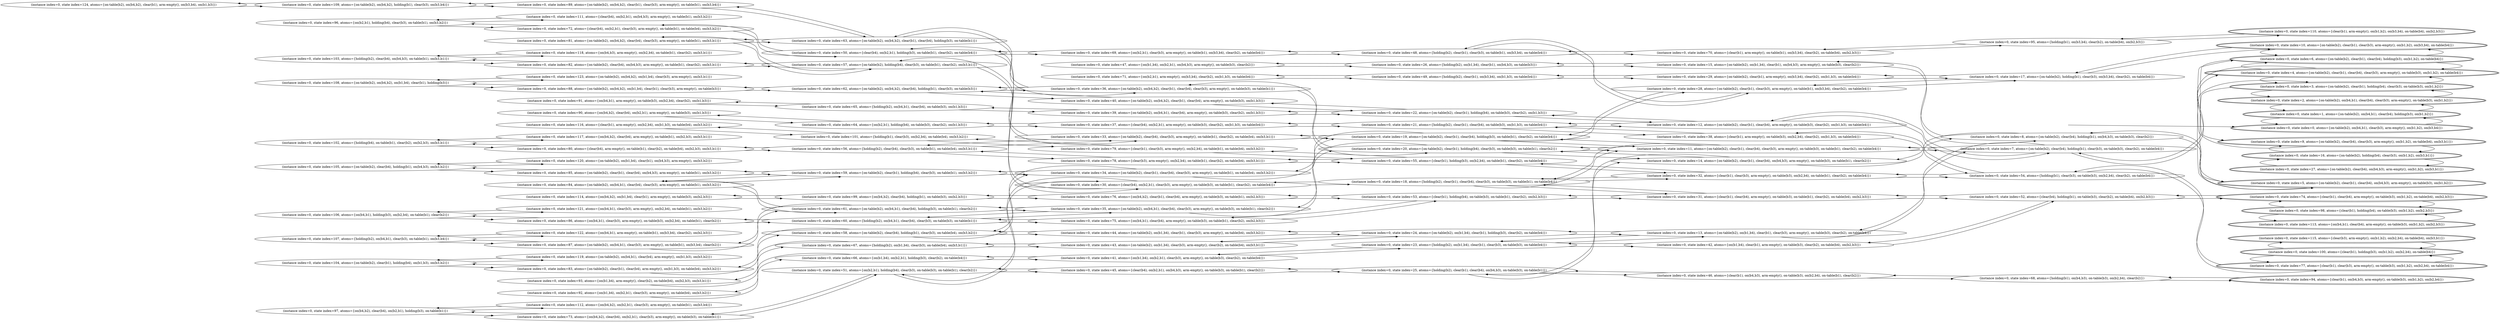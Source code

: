 digraph {
rankdir="LR"
s124[label="(instance index=0, state index=124, atoms={on-table(b2), on(b4,b2), clear(b1), arm-empty(), on(b3,b4), on(b1,b3)})"]
s123[label="(instance index=0, state index=123, atoms={on-table(b2), on(b4,b2), on(b1,b4), clear(b3), arm-empty(), on(b3,b1)})"]
s122[label="(instance index=0, state index=122, atoms={on(b4,b1), arm-empty(), on-table(b1), on(b3,b4), clear(b2), on(b2,b3)})"]
s120[label="(instance index=0, state index=120, atoms={on-table(b2), on(b1,b4), clear(b1), on(b4,b3), arm-empty(), on(b3,b2)})"]
s119[label="(instance index=0, state index=119, atoms={on-table(b2), on(b4,b1), clear(b4), arm-empty(), on(b1,b3), on(b3,b2)})"]
s118[label="(instance index=0, state index=118, atoms={on(b4,b3), arm-empty(), on(b2,b4), on-table(b1), clear(b2), on(b3,b1)})"]
s117[label="(instance index=0, state index=117, atoms={on(b4,b2), clear(b4), arm-empty(), on-table(b1), on(b2,b3), on(b3,b1)})"]
s121[label="(instance index=0, state index=121, atoms={on(b4,b1), clear(b3), arm-empty(), on(b2,b4), on-table(b1), on(b3,b2)})"]
s112[label="(instance index=0, state index=112, atoms={on(b4,b2), on(b2,b1), clear(b3), arm-empty(), on-table(b1), on(b3,b4)})"]
s111[label="(instance index=0, state index=111, atoms={clear(b4), on(b2,b1), on(b4,b3), arm-empty(), on-table(b1), on(b3,b2)})"]
s109[label="(instance index=0, state index=109, atoms={on-table(b2), on(b4,b2), holding(b1), clear(b3), on(b3,b4)})"]
s108[label="(instance index=0, state index=108, atoms={on-table(b2), on(b4,b2), on(b1,b4), clear(b1), holding(b3)})"]
s107[label="(instance index=0, state index=107, atoms={holding(b2), on(b4,b1), clear(b3), on-table(b1), on(b3,b4)})"]
s105[label="(instance index=0, state index=105, atoms={on-table(b2), clear(b4), holding(b1), on(b4,b3), on(b3,b2)})"]
s104[label="(instance index=0, state index=104, atoms={on-table(b2), clear(b1), holding(b4), on(b1,b3), on(b3,b2)})"]
s103[label="(instance index=0, state index=103, atoms={holding(b2), clear(b4), on(b4,b3), on-table(b1), on(b3,b1)})"]
s102[label="(instance index=0, state index=102, atoms={holding(b4), on-table(b1), clear(b2), on(b2,b3), on(b3,b1)})"]
s106[label="(instance index=0, state index=106, atoms={on(b4,b1), holding(b3), on(b2,b4), on-table(b1), clear(b2)})"]
s97[label="(instance index=0, state index=97, atoms={on(b4,b2), clear(b4), on(b2,b1), holding(b3), on-table(b1)})"]
s96[label="(instance index=0, state index=96, atoms={on(b2,b1), holding(b4), clear(b3), on-table(b1), on(b3,b2)})"]
s116[label="(instance index=0, state index=116, atoms={clear(b1), arm-empty(), on(b2,b4), on(b1,b3), on-table(b4), on(b3,b2)})"]
s93[label="(instance index=0, state index=93, atoms={on(b1,b4), arm-empty(), clear(b2), on-table(b4), on(b2,b3), on(b3,b1)})"]
s91[label="(instance index=0, state index=91, atoms={on(b4,b1), arm-empty(), on-table(b3), on(b2,b4), clear(b2), on(b1,b3)})"]
s90[label="(instance index=0, state index=90, atoms={on(b4,b2), clear(b4), on(b2,b1), arm-empty(), on-table(b3), on(b1,b3)})"]
s89[label="(instance index=0, state index=89, atoms={on-table(b2), on(b4,b2), clear(b1), clear(b3), arm-empty(), on-table(b1), on(b3,b4)})"]
s88[label="(instance index=0, state index=88, atoms={on-table(b2), on(b4,b2), on(b1,b4), clear(b1), clear(b3), arm-empty(), on-table(b3)})"]
s87[label="(instance index=0, state index=87, atoms={on-table(b2), on(b4,b1), clear(b3), arm-empty(), on-table(b1), on(b3,b4), clear(b2)})"]
s85[label="(instance index=0, state index=85, atoms={on-table(b2), clear(b1), clear(b4), on(b4,b3), arm-empty(), on-table(b1), on(b3,b2)})"]
s84[label="(instance index=0, state index=84, atoms={on-table(b2), on(b4,b1), clear(b4), clear(b3), arm-empty(), on-table(b1), on(b3,b2)})"]
s83[label="(instance index=0, state index=83, atoms={on-table(b2), clear(b1), clear(b4), arm-empty(), on(b1,b3), on-table(b4), on(b3,b2)})"]
s82[label="(instance index=0, state index=82, atoms={on-table(b2), clear(b4), on(b4,b3), arm-empty(), on-table(b1), clear(b2), on(b3,b1)})"]
s81[label="(instance index=0, state index=81, atoms={on-table(b2), on(b4,b2), clear(b4), clear(b3), arm-empty(), on-table(b1), on(b3,b1)})"]
s80[label="(instance index=0, state index=80, atoms={clear(b4), arm-empty(), on-table(b1), clear(b2), on-table(b4), on(b2,b3), on(b3,b1)})"]
s92[label="(instance index=0, state index=92, atoms={on(b1,b4), on(b2,b1), clear(b3), arm-empty(), on-table(b4), on(b3,b2)})"]
s114[label="(instance index=0, state index=114, atoms={on(b4,b2), on(b1,b4), clear(b1), arm-empty(), on-table(b3), on(b2,b3)})"]
s86[label="(instance index=0, state index=86, atoms={on(b4,b1), clear(b3), arm-empty(), on-table(b3), on(b2,b4), on-table(b1), clear(b2)})"]
s73[label="(instance index=0, state index=73, atoms={on(b4,b2), clear(b4), on(b2,b1), clear(b3), arm-empty(), on-table(b3), on-table(b1)})"]
s72[label="(instance index=0, state index=72, atoms={clear(b4), on(b2,b1), clear(b3), arm-empty(), on-table(b1), on-table(b4), on(b3,b2)})"]
s101[label="(instance index=0, state index=101, atoms={holding(b1), clear(b3), on(b2,b4), on-table(b4), on(b3,b2)})"]
s67[label="(instance index=0, state index=67, atoms={holding(b2), on(b1,b4), clear(b3), on-table(b4), on(b3,b1)})"]
s65[label="(instance index=0, state index=65, atoms={holding(b2), on(b4,b1), clear(b4), on-table(b3), on(b1,b3)})"]
s64[label="(instance index=0, state index=64, atoms={on(b2,b1), holding(b4), on-table(b3), clear(b2), on(b1,b3)})"]
s63[label="(instance index=0, state index=63, atoms={on-table(b2), on(b4,b2), clear(b1), clear(b4), holding(b3), on-table(b1)})"]
s62[label="(instance index=0, state index=62, atoms={on-table(b2), on(b4,b2), clear(b4), holding(b1), clear(b3), on-table(b3)})"]
s61[label="(instance index=0, state index=61, atoms={on-table(b2), on(b4,b1), clear(b4), holding(b3), on-table(b1), clear(b2)})"]
s59[label="(instance index=0, state index=59, atoms={on-table(b2), clear(b1), holding(b4), clear(b3), on-table(b1), on(b3,b2)})"]
s58[label="(instance index=0, state index=58, atoms={on-table(b2), clear(b4), holding(b1), clear(b3), on-table(b4), on(b3,b2)})"]
s57[label="(instance index=0, state index=57, atoms={on-table(b2), holding(b4), clear(b3), on-table(b1), clear(b2), on(b3,b1)})"]
s56[label="(instance index=0, state index=56, atoms={holding(b2), clear(b4), clear(b3), on-table(b1), on-table(b4), on(b3,b1)})"]
s66[label="(instance index=0, state index=66, atoms={on(b1,b4), on(b2,b1), holding(b3), clear(b2), on-table(b4)})"]
s99[label="(instance index=0, state index=99, atoms={on(b4,b2), clear(b4), holding(b1), on-table(b3), on(b2,b3)})"]
s60[label="(instance index=0, state index=60, atoms={holding(b2), on(b4,b1), clear(b4), clear(b3), on-table(b3), on-table(b1)})"]
s51[label="(instance index=0, state index=51, atoms={on(b2,b1), holding(b4), clear(b3), on-table(b3), on-table(b1), clear(b2)})"]
s50[label="(instance index=0, state index=50, atoms={clear(b4), on(b2,b1), holding(b3), on-table(b1), clear(b2), on-table(b4)})"]
s79[label="(instance index=0, state index=79, atoms={clear(b1), clear(b3), arm-empty(), on(b2,b4), on-table(b1), on-table(b4), on(b3,b2)})"]
s78[label="(instance index=0, state index=78, atoms={clear(b3), arm-empty(), on(b2,b4), on-table(b1), clear(b2), on-table(b4), on(b3,b1)})"]
s44[label="(instance index=0, state index=44, atoms={on-table(b2), on(b1,b4), clear(b1), clear(b3), arm-empty(), on-table(b4), on(b3,b2)})"]
s43[label="(instance index=0, state index=43, atoms={on-table(b2), on(b1,b4), clear(b3), arm-empty(), clear(b2), on-table(b4), on(b3,b1)})"]
s40[label="(instance index=0, state index=40, atoms={on-table(b2), on(b4,b2), clear(b1), clear(b4), arm-empty(), on-table(b3), on(b1,b3)})"]
s39[label="(instance index=0, state index=39, atoms={on-table(b2), on(b4,b1), clear(b4), arm-empty(), on-table(b3), clear(b2), on(b1,b3)})"]
s37[label="(instance index=0, state index=37, atoms={clear(b4), on(b2,b1), arm-empty(), on-table(b3), clear(b2), on(b1,b3), on-table(b4)})"]
s47[label="(instance index=0, state index=47, atoms={on(b1,b4), on(b2,b1), on(b4,b3), arm-empty(), on-table(b3), clear(b2)})"]
s36[label="(instance index=0, state index=36, atoms={on-table(b2), on(b4,b2), clear(b1), clear(b4), clear(b3), arm-empty(), on-table(b3), on-table(b1)})"]
s35[label="(instance index=0, state index=35, atoms={on-table(b2), on(b4,b1), clear(b4), clear(b3), arm-empty(), on-table(b3), on-table(b1), clear(b2)})"]
s71[label="(instance index=0, state index=71, atoms={on(b2,b1), arm-empty(), on(b3,b4), clear(b2), on(b1,b3), on-table(b4)})"]
s34[label="(instance index=0, state index=34, atoms={on-table(b2), clear(b1), clear(b4), clear(b3), arm-empty(), on-table(b1), on-table(b4), on(b3,b2)})"]
s76[label="(instance index=0, state index=76, atoms={on(b4,b2), clear(b1), clear(b4), arm-empty(), on-table(b3), on-table(b1), on(b2,b3)})"]
s41[label="(instance index=0, state index=41, atoms={on(b1,b4), on(b2,b1), clear(b3), arm-empty(), on-table(b3), clear(b2), on-table(b4)})"]
s75[label="(instance index=0, state index=75, atoms={on(b4,b1), clear(b4), arm-empty(), on-table(b3), on-table(b1), clear(b2), on(b2,b3)})"]
s69[label="(instance index=0, state index=69, atoms={on(b2,b1), clear(b3), arm-empty(), on-table(b1), on(b3,b4), clear(b2), on-table(b4)})"]
s45[label="(instance index=0, state index=45, atoms={clear(b4), on(b2,b1), on(b4,b3), arm-empty(), on-table(b3), on-table(b1), clear(b2)})"]
s30[label="(instance index=0, state index=30, atoms={clear(b4), on(b2,b1), clear(b3), arm-empty(), on-table(b3), on-table(b1), clear(b2), on-table(b4)})"]
s33[label="(instance index=0, state index=33, atoms={on-table(b2), clear(b4), clear(b3), arm-empty(), on-table(b1), clear(b2), on-table(b4), on(b3,b1)})"]
s18[label="(instance index=0, state index=18, atoms={holding(b2), clear(b1), clear(b4), clear(b3), on-table(b3), on-table(b1), on-table(b4)})"]
s48[label="(instance index=0, state index=48, atoms={holding(b2), clear(b1), clear(b3), on-table(b1), on(b3,b4), on-table(b4)})"]
s25[label="(instance index=0, state index=25, atoms={holding(b2), clear(b1), clear(b4), on(b4,b3), on-table(b3), on-table(b1)})"]
s53[label="(instance index=0, state index=53, atoms={clear(b1), holding(b4), on-table(b3), on-table(b1), clear(b2), on(b2,b3)})"]
s23[label="(instance index=0, state index=23, atoms={holding(b2), on(b1,b4), clear(b1), clear(b3), on-table(b3), on-table(b4)})"]
s19[label="(instance index=0, state index=19, atoms={on-table(b2), clear(b1), clear(b4), holding(b3), on-table(b1), clear(b2), on-table(b4)})"]
s49[label="(instance index=0, state index=49, atoms={holding(b2), clear(b1), on(b3,b4), on(b1,b3), on-table(b4)})"]
s20[label="(instance index=0, state index=20, atoms={on-table(b2), clear(b1), holding(b4), clear(b3), on-table(b3), on-table(b1), clear(b2)})"]
s26[label="(instance index=0, state index=26, atoms={holding(b2), on(b1,b4), clear(b1), on(b4,b3), on-table(b3)})"]
s21[label="(instance index=0, state index=21, atoms={holding(b2), clear(b1), clear(b4), on-table(b3), on(b1,b3), on-table(b4)})"]
s22[label="(instance index=0, state index=22, atoms={on-table(b2), clear(b1), holding(b4), on-table(b3), clear(b2), on(b1,b3)})"]
s24[label="(instance index=0, state index=24, atoms={on-table(b2), on(b1,b4), clear(b1), holding(b3), clear(b2), on-table(b4)})"]
s55[label="(instance index=0, state index=55, atoms={clear(b1), holding(b3), on(b2,b4), on-table(b1), clear(b2), on-table(b4)})"]
s70[label="(instance index=0, state index=70, atoms={clear(b1), arm-empty(), on-table(b1), on(b3,b4), clear(b2), on-table(b4), on(b2,b3)})"]
s11[label="(instance index=0, state index=11, atoms={on-table(b2), clear(b1), clear(b4), clear(b3), arm-empty(), on-table(b3), on-table(b1), clear(b2), on-table(b4)})"]
s46[label="(instance index=0, state index=46, atoms={clear(b1), on(b4,b3), arm-empty(), on-table(b3), on(b2,b4), on-table(b1), clear(b2)})"]
s31[label="(instance index=0, state index=31, atoms={clear(b1), clear(b4), arm-empty(), on-table(b3), on-table(b1), clear(b2), on-table(b4), on(b2,b3)})"]
s15[label="(instance index=0, state index=15, atoms={on-table(b2), on(b1,b4), clear(b1), on(b4,b3), arm-empty(), on-table(b3), clear(b2)})"]
s42[label="(instance index=0, state index=42, atoms={on(b1,b4), clear(b1), arm-empty(), on-table(b3), clear(b2), on-table(b4), on(b2,b3)})"]
s28[label="(instance index=0, state index=28, atoms={on-table(b2), clear(b1), clear(b3), arm-empty(), on-table(b1), on(b3,b4), clear(b2), on-table(b4)})"]
s29[label="(instance index=0, state index=29, atoms={on-table(b2), clear(b1), arm-empty(), on(b3,b4), clear(b2), on(b1,b3), on-table(b4)})"]
s14[label="(instance index=0, state index=14, atoms={on-table(b2), clear(b1), clear(b4), on(b4,b3), arm-empty(), on-table(b3), on-table(b1), clear(b2)})"]
s12[label="(instance index=0, state index=12, atoms={on-table(b2), clear(b1), clear(b4), arm-empty(), on-table(b3), clear(b2), on(b1,b3), on-table(b4)})"]
s13[label="(instance index=0, state index=13, atoms={on-table(b2), on(b1,b4), clear(b1), clear(b3), arm-empty(), on-table(b3), clear(b2), on-table(b4)})"]
s32[label="(instance index=0, state index=32, atoms={clear(b1), clear(b3), arm-empty(), on-table(b3), on(b2,b4), on-table(b1), clear(b2), on-table(b4)})"]
s38[label="(instance index=0, state index=38, atoms={clear(b1), arm-empty(), on-table(b3), on(b2,b4), clear(b2), on(b1,b3), on-table(b4)})"]
s54[label="(instance index=0, state index=54, atoms={holding(b1), clear(b3), on-table(b3), on(b2,b4), clear(b2), on-table(b4)})"]
s17[label="(instance index=0, state index=17, atoms={on-table(b2), holding(b1), clear(b3), on(b3,b4), clear(b2), on-table(b4)})"]
s8[label="(instance index=0, state index=8, atoms={on-table(b2), clear(b4), holding(b1), on(b4,b3), on-table(b3), clear(b2)})"]
s95[label="(instance index=0, state index=95, atoms={holding(b1), on(b3,b4), clear(b2), on-table(b4), on(b2,b3)})"]
s52[label="(instance index=0, state index=52, atoms={clear(b4), holding(b1), on-table(b3), clear(b2), on-table(b4), on(b2,b3)})"]
s68[label="(instance index=0, state index=68, atoms={holding(b1), on(b4,b3), on-table(b3), on(b2,b4), clear(b2)})"]
s7[label="(instance index=0, state index=7, atoms={on-table(b2), clear(b4), holding(b1), clear(b3), on-table(b3), clear(b2), on-table(b4)})"]
s113[peripheries=2,label="(instance index=0, state index=113, atoms={on(b4,b1), clear(b4), arm-empty(), on-table(b3), on(b1,b2), on(b2,b3)})"]
s0[peripheries=2,label="(instance index=0, state index=0, atoms={on-table(b2), on(b4,b1), clear(b3), arm-empty(), on(b1,b2), on(b3,b4)})"]
s1[peripheries=2,label="(instance index=0, state index=1, atoms={on-table(b2), on(b4,b1), clear(b4), holding(b3), on(b1,b2)})"]
s77[peripheries=2,label="(instance index=0, state index=77, atoms={clear(b1), clear(b3), arm-empty(), on-table(b3), on(b1,b2), on(b2,b4), on-table(b4)})"]
s115[peripheries=2,label="(instance index=0, state index=115, atoms={clear(b3), arm-empty(), on(b1,b2), on(b2,b4), on-table(b4), on(b3,b1)})"]
s2[peripheries=2,label="(instance index=0, state index=2, atoms={on-table(b2), on(b4,b1), clear(b4), clear(b3), arm-empty(), on-table(b3), on(b1,b2)})"]
s3[peripheries=2,label="(instance index=0, state index=3, atoms={on-table(b2), clear(b1), holding(b4), clear(b3), on-table(b3), on(b1,b2)})"]
s110[peripheries=2,label="(instance index=0, state index=110, atoms={clear(b1), arm-empty(), on(b1,b2), on(b3,b4), on-table(b4), on(b2,b3)})"]
s6[peripheries=2,label="(instance index=0, state index=6, atoms={on-table(b2), clear(b1), clear(b4), holding(b3), on(b1,b2), on-table(b4)})"]
s9[peripheries=2,label="(instance index=0, state index=9, atoms={on-table(b2), clear(b4), clear(b3), arm-empty(), on(b1,b2), on-table(b4), on(b3,b1)})"]
s100[peripheries=2,label="(instance index=0, state index=100, atoms={clear(b1), holding(b3), on(b1,b2), on(b2,b4), on-table(b4)})"]
s94[peripheries=2,label="(instance index=0, state index=94, atoms={clear(b1), on(b4,b3), arm-empty(), on-table(b3), on(b1,b2), on(b2,b4)})"]
s74[peripheries=2,label="(instance index=0, state index=74, atoms={clear(b1), clear(b4), arm-empty(), on-table(b3), on(b1,b2), on-table(b4), on(b2,b3)})"]
s16[peripheries=2,label="(instance index=0, state index=16, atoms={on-table(b2), holding(b4), clear(b3), on(b1,b2), on(b3,b1)})"]
s27[peripheries=2,label="(instance index=0, state index=27, atoms={on-table(b2), clear(b4), on(b4,b3), arm-empty(), on(b1,b2), on(b3,b1)})"]
s10[peripheries=2,label="(instance index=0, state index=10, atoms={on-table(b2), clear(b1), clear(b3), arm-empty(), on(b1,b2), on(b3,b4), on-table(b4)})"]
s5[peripheries=2,label="(instance index=0, state index=5, atoms={on-table(b2), clear(b1), clear(b4), on(b4,b3), arm-empty(), on-table(b3), on(b1,b2)})"]
s4[peripheries=2,label="(instance index=0, state index=4, atoms={on-table(b2), clear(b1), clear(b4), clear(b3), arm-empty(), on-table(b3), on(b1,b2), on-table(b4)})"]
s98[peripheries=2,label="(instance index=0, state index=98, atoms={clear(b1), holding(b4), on-table(b3), on(b1,b2), on(b2,b3)})"]
Dangling [ label = "", style = invis ]
{ rank = same; Dangling }
Dangling -> s0
{ rank = same; s0}
{ rank = same; s109,s108,s107,s105,s104,s103,s102,s106,s97,s96}
{ rank = same; s116,s93,s91,s90,s89,s88,s87,s85,s84,s83,s82,s81,s80,s92,s114,s86,s73,s72}
{ rank = same; s101,s67,s65,s64,s63,s62,s61,s59,s58,s57,s56,s66,s99,s60,s51,s50}
{ rank = same; s79,s78,s44,s43,s40,s39,s37,s47,s36,s35,s71,s34,s76,s41,s75,s69,s45,s30,s33}
{ rank = same; s18,s48,s25,s53,s23,s19,s49,s20,s26,s21,s22,s24,s55}
{ rank = same; s70,s11,s46,s31,s15,s42,s28,s29,s14,s12,s13,s32,s38}
{ rank = same; s54,s17,s8,s95,s52,s68,s7}
{ rank = same; s113,s0,s1,s77,s115,s2,s3,s110,s6,s9,s100,s94,s74,s16,s27,s10,s5,s4,s98}
{
s124->s109
s123->s108
s122->s107
s120->s105
s119->s104
s118->s103
s117->s102
s121->s106
s112->s97
s111->s96
}
{
s109->s124
s109->s89
s108->s123
s108->s88
s107->s87
s107->s122
s105->s85
s105->s120
s104->s119
s104->s83
s103->s118
s103->s82
s102->s117
s102->s80
s106->s86
s106->s121
s97->s73
s97->s112
s96->s111
s96->s72
}
{
s116->s101
s93->s67
s91->s65
s90->s64
s89->s63
s89->s109
s88->s62
s88->s108
s87->s61
s87->s107
s85->s59
s85->s105
s84->s61
s84->s59
s83->s58
s83->s104
s82->s103
s82->s57
s81->s63
s81->s57
s80->s102
s80->s56
s92->s66
s114->s99
s86->s60
s86->s106
s73->s51
s73->s97
s72->s50
s72->s96
}
{
s101->s79
s101->s116
s67->s93
s67->s43
s65->s39
s65->s91
s64->s37
s64->s90
s63->s36
s63->s81
s63->s89
s62->s36
s62->s88
s62->s40
s61->s87
s61->s84
s61->s35
s59->s84
s59->s85
s59->s34
s58->s44
s58->s83
s58->s34
s57->s82
s57->s33
s57->s81
s56->s78
s56->s33
s56->s80
s66->s92
s66->s41
s99->s76
s99->s114
s60->s86
s60->s35
s60->s75
s51->s30
s51->s45
s51->s73
s50->s30
s50->s69
s50->s72
}
{
s79->s55
s79->s101
s78->s55
s78->s56
s44->s58
s44->s24
s43->s67
s43->s24
s40->s22
s40->s62
s39->s22
s39->s65
s37->s21
s37->s64
s47->s26
s36->s63
s36->s62
s36->s20
s35->s61
s35->s60
s35->s20
s71->s49
s34->s59
s34->s58
s34->s19
s76->s53
s76->s99
s41->s23
s41->s66
s75->s53
s75->s60
s69->s50
s69->s48
s45->s51
s45->s25
s30->s50
s30->s51
s30->s18
s33->s19
s33->s57
s33->s56
}
{
s18->s30
s18->s31
s18->s11
s18->s32
s48->s69
s48->s70
s48->s28
s25->s14
s25->s45
s25->s46
s53->s31
s53->s76
s53->s75
s23->s13
s23->s42
s23->s41
s19->s11
s19->s34
s19->s28
s19->s33
s49->s71
s49->s29
s20->s14
s20->s36
s20->s11
s20->s35
s26->s15
s26->s47
s21->s38
s21->s37
s21->s12
s22->s39
s22->s12
s22->s40
s24->s44
s24->s13
s24->s43
s55->s79
s55->s78
s55->s32
}
{
s70->s95
s70->s48
s11->s7
s11->s20
s11->s19
s11->s18
s46->s68
s46->s25
s31->s53
s31->s52
s31->s18
s15->s26
s15->s8
s42->s23
s42->s52
s28->s19
s28->s17
s28->s48
s29->s17
s29->s49
s14->s25
s14->s20
s14->s8
s12->s7
s12->s22
s12->s21
s13->s23
s13->s7
s13->s24
s32->s55
s32->s54
s32->s18
s38->s54
s38->s21
}
{
s54->s38
s54->s77
s54->s32
s17->s29
s17->s28
s17->s10
s8->s15
s8->s14
s8->s5
s95->s70
s95->s110
s52->s31
s52->s42
s52->s74
s68->s46
s68->s94
s7->s12
s7->s4
s7->s11
s7->s13
}
{
s113->s98
s0->s1
s1->s2
s1->s0
s77->s54
s77->s100
s115->s100
s2->s3
s2->s1
s3->s4
s3->s5
s3->s2
s110->s95
s6->s4
s6->s10
s6->s9
s9->s6
s9->s16
s100->s77
s100->s115
s94->s68
s74->s52
s74->s98
s16->s27
s16->s9
s27->s16
s10->s6
s10->s17
s5->s3
s5->s8
s4->s7
s4->s6
s4->s3
s98->s74
s98->s113
}
}
